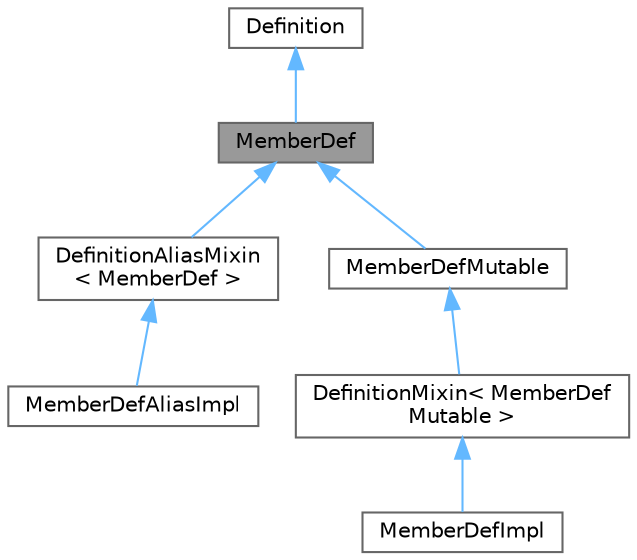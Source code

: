 digraph "MemberDef"
{
 // INTERACTIVE_SVG=YES
 // LATEX_PDF_SIZE
  bgcolor="transparent";
  edge [fontname=Helvetica,fontsize=10,labelfontname=Helvetica,labelfontsize=10];
  node [fontname=Helvetica,fontsize=10,shape=box,height=0.2,width=0.4];
  Node1 [label="MemberDef",height=0.2,width=0.4,color="gray40", fillcolor="grey60", style="filled", fontcolor="black",tooltip="A model of a class/file/namespace member symbol."];
  Node2 -> Node1 [dir="back",color="steelblue1",style="solid",tooltip=" "];
  Node2 [label="Definition",height=0.2,width=0.4,color="gray40", fillcolor="white", style="filled",URL="$d5/dcc/class_definition.html",tooltip="The common base class of all entity definitions found in the sources."];
  Node1 -> Node3 [dir="back",color="steelblue1",style="solid",tooltip=" "];
  Node3 [label="DefinitionAliasMixin\l\< MemberDef \>",height=0.2,width=0.4,color="gray40", fillcolor="white", style="filled",URL="$d8/d83/class_definition_alias_mixin.html",tooltip=" "];
  Node3 -> Node4 [dir="back",color="steelblue1",style="solid",tooltip=" "];
  Node4 [label="MemberDefAliasImpl",height=0.2,width=0.4,color="gray40", fillcolor="white", style="filled",URL="$d7/d70/class_member_def_alias_impl.html",tooltip=" "];
  Node1 -> Node5 [dir="back",color="steelblue1",style="solid",tooltip=" "];
  Node5 [label="MemberDefMutable",height=0.2,width=0.4,color="gray40", fillcolor="white", style="filled",URL="$dd/d4b/class_member_def_mutable.html",tooltip=" "];
  Node5 -> Node6 [dir="back",color="steelblue1",style="solid",tooltip=" "];
  Node6 [label="DefinitionMixin\< MemberDef\lMutable \>",height=0.2,width=0.4,color="gray40", fillcolor="white", style="filled",URL="$dd/d10/class_definition_mixin.html",tooltip=" "];
  Node6 -> Node7 [dir="back",color="steelblue1",style="solid",tooltip=" "];
  Node7 [label="MemberDefImpl",height=0.2,width=0.4,color="gray40", fillcolor="white", style="filled",URL="$d7/d7e/class_member_def_impl.html",tooltip=" "];
}
